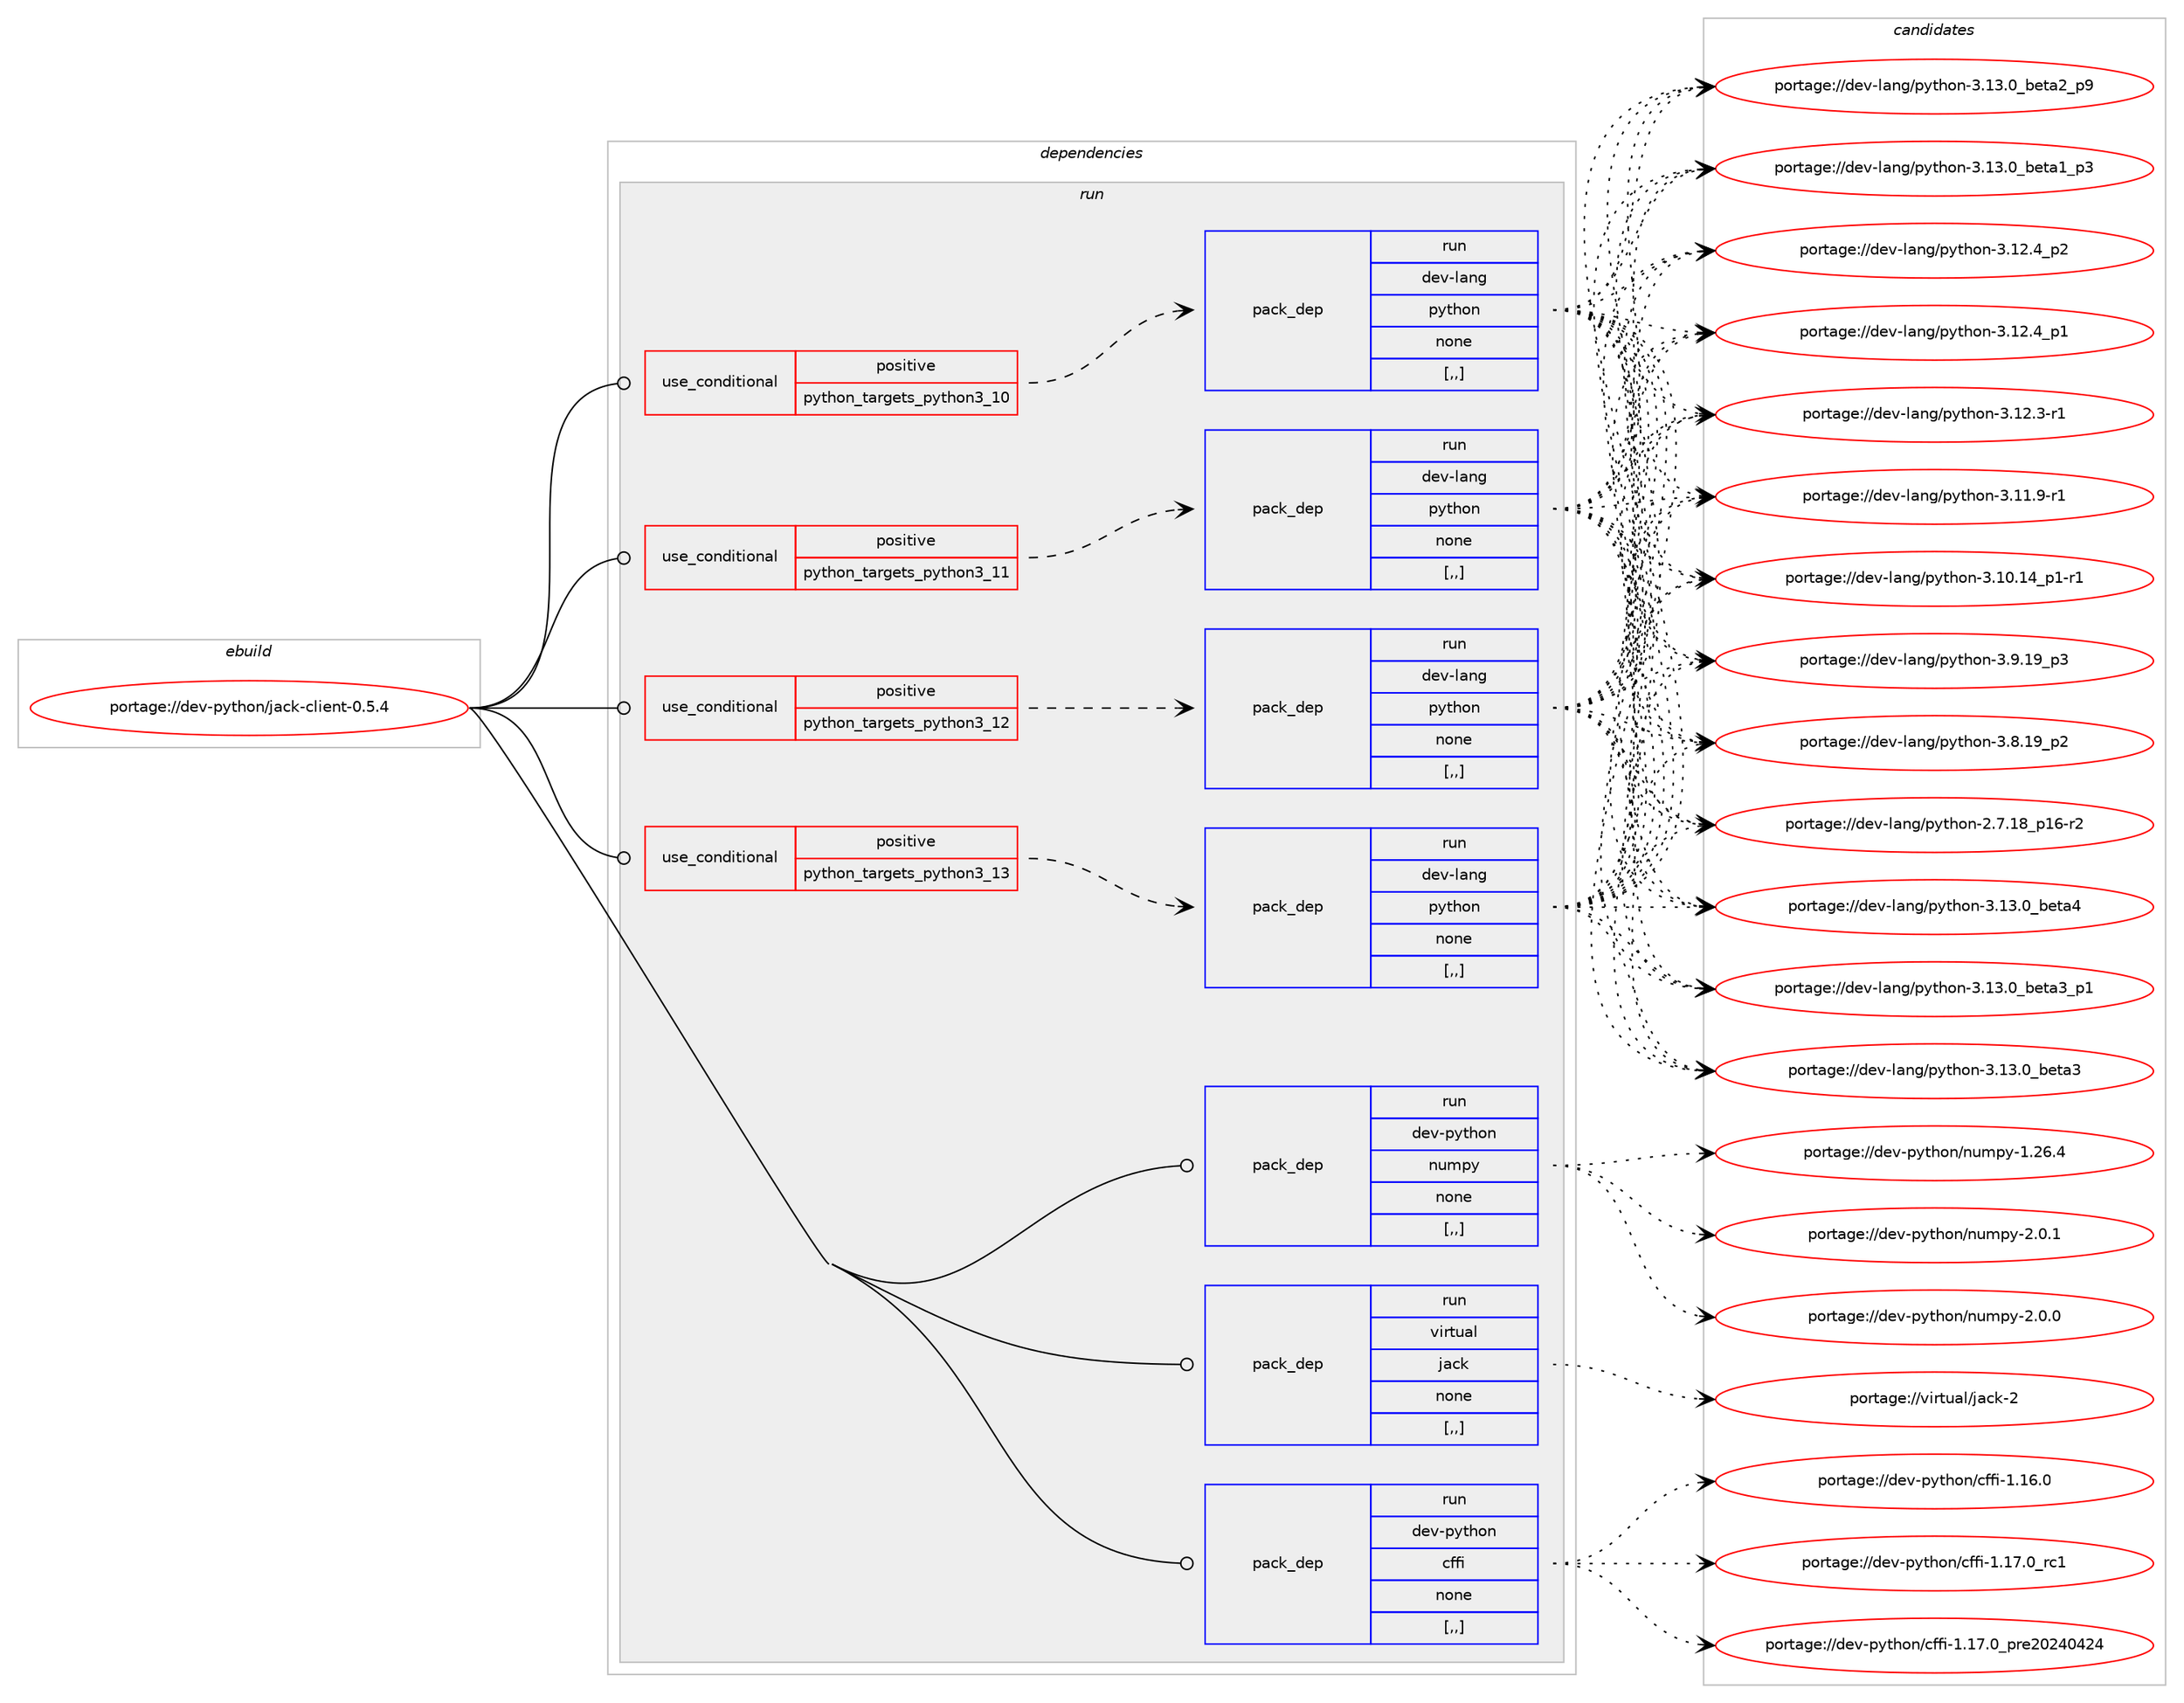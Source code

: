 digraph prolog {

# *************
# Graph options
# *************

newrank=true;
concentrate=true;
compound=true;
graph [rankdir=LR,fontname=Helvetica,fontsize=10,ranksep=1.5];#, ranksep=2.5, nodesep=0.2];
edge  [arrowhead=vee];
node  [fontname=Helvetica,fontsize=10];

# **********
# The ebuild
# **********

subgraph cluster_leftcol {
color=gray;
label=<<i>ebuild</i>>;
id [label="portage://dev-python/jack-client-0.5.4", color=red, width=4, href="../dev-python/jack-client-0.5.4.svg"];
}

# ****************
# The dependencies
# ****************

subgraph cluster_midcol {
color=gray;
label=<<i>dependencies</i>>;
subgraph cluster_compile {
fillcolor="#eeeeee";
style=filled;
label=<<i>compile</i>>;
}
subgraph cluster_compileandrun {
fillcolor="#eeeeee";
style=filled;
label=<<i>compile and run</i>>;
}
subgraph cluster_run {
fillcolor="#eeeeee";
style=filled;
label=<<i>run</i>>;
subgraph cond33797 {
dependency148862 [label=<<TABLE BORDER="0" CELLBORDER="1" CELLSPACING="0" CELLPADDING="4"><TR><TD ROWSPAN="3" CELLPADDING="10">use_conditional</TD></TR><TR><TD>positive</TD></TR><TR><TD>python_targets_python3_10</TD></TR></TABLE>>, shape=none, color=red];
subgraph pack113816 {
dependency148863 [label=<<TABLE BORDER="0" CELLBORDER="1" CELLSPACING="0" CELLPADDING="4" WIDTH="220"><TR><TD ROWSPAN="6" CELLPADDING="30">pack_dep</TD></TR><TR><TD WIDTH="110">run</TD></TR><TR><TD>dev-lang</TD></TR><TR><TD>python</TD></TR><TR><TD>none</TD></TR><TR><TD>[,,]</TD></TR></TABLE>>, shape=none, color=blue];
}
dependency148862:e -> dependency148863:w [weight=20,style="dashed",arrowhead="vee"];
}
id:e -> dependency148862:w [weight=20,style="solid",arrowhead="odot"];
subgraph cond33798 {
dependency148864 [label=<<TABLE BORDER="0" CELLBORDER="1" CELLSPACING="0" CELLPADDING="4"><TR><TD ROWSPAN="3" CELLPADDING="10">use_conditional</TD></TR><TR><TD>positive</TD></TR><TR><TD>python_targets_python3_11</TD></TR></TABLE>>, shape=none, color=red];
subgraph pack113817 {
dependency148865 [label=<<TABLE BORDER="0" CELLBORDER="1" CELLSPACING="0" CELLPADDING="4" WIDTH="220"><TR><TD ROWSPAN="6" CELLPADDING="30">pack_dep</TD></TR><TR><TD WIDTH="110">run</TD></TR><TR><TD>dev-lang</TD></TR><TR><TD>python</TD></TR><TR><TD>none</TD></TR><TR><TD>[,,]</TD></TR></TABLE>>, shape=none, color=blue];
}
dependency148864:e -> dependency148865:w [weight=20,style="dashed",arrowhead="vee"];
}
id:e -> dependency148864:w [weight=20,style="solid",arrowhead="odot"];
subgraph cond33799 {
dependency148866 [label=<<TABLE BORDER="0" CELLBORDER="1" CELLSPACING="0" CELLPADDING="4"><TR><TD ROWSPAN="3" CELLPADDING="10">use_conditional</TD></TR><TR><TD>positive</TD></TR><TR><TD>python_targets_python3_12</TD></TR></TABLE>>, shape=none, color=red];
subgraph pack113818 {
dependency148867 [label=<<TABLE BORDER="0" CELLBORDER="1" CELLSPACING="0" CELLPADDING="4" WIDTH="220"><TR><TD ROWSPAN="6" CELLPADDING="30">pack_dep</TD></TR><TR><TD WIDTH="110">run</TD></TR><TR><TD>dev-lang</TD></TR><TR><TD>python</TD></TR><TR><TD>none</TD></TR><TR><TD>[,,]</TD></TR></TABLE>>, shape=none, color=blue];
}
dependency148866:e -> dependency148867:w [weight=20,style="dashed",arrowhead="vee"];
}
id:e -> dependency148866:w [weight=20,style="solid",arrowhead="odot"];
subgraph cond33800 {
dependency148868 [label=<<TABLE BORDER="0" CELLBORDER="1" CELLSPACING="0" CELLPADDING="4"><TR><TD ROWSPAN="3" CELLPADDING="10">use_conditional</TD></TR><TR><TD>positive</TD></TR><TR><TD>python_targets_python3_13</TD></TR></TABLE>>, shape=none, color=red];
subgraph pack113819 {
dependency148869 [label=<<TABLE BORDER="0" CELLBORDER="1" CELLSPACING="0" CELLPADDING="4" WIDTH="220"><TR><TD ROWSPAN="6" CELLPADDING="30">pack_dep</TD></TR><TR><TD WIDTH="110">run</TD></TR><TR><TD>dev-lang</TD></TR><TR><TD>python</TD></TR><TR><TD>none</TD></TR><TR><TD>[,,]</TD></TR></TABLE>>, shape=none, color=blue];
}
dependency148868:e -> dependency148869:w [weight=20,style="dashed",arrowhead="vee"];
}
id:e -> dependency148868:w [weight=20,style="solid",arrowhead="odot"];
subgraph pack113820 {
dependency148870 [label=<<TABLE BORDER="0" CELLBORDER="1" CELLSPACING="0" CELLPADDING="4" WIDTH="220"><TR><TD ROWSPAN="6" CELLPADDING="30">pack_dep</TD></TR><TR><TD WIDTH="110">run</TD></TR><TR><TD>dev-python</TD></TR><TR><TD>cffi</TD></TR><TR><TD>none</TD></TR><TR><TD>[,,]</TD></TR></TABLE>>, shape=none, color=blue];
}
id:e -> dependency148870:w [weight=20,style="solid",arrowhead="odot"];
subgraph pack113821 {
dependency148871 [label=<<TABLE BORDER="0" CELLBORDER="1" CELLSPACING="0" CELLPADDING="4" WIDTH="220"><TR><TD ROWSPAN="6" CELLPADDING="30">pack_dep</TD></TR><TR><TD WIDTH="110">run</TD></TR><TR><TD>dev-python</TD></TR><TR><TD>numpy</TD></TR><TR><TD>none</TD></TR><TR><TD>[,,]</TD></TR></TABLE>>, shape=none, color=blue];
}
id:e -> dependency148871:w [weight=20,style="solid",arrowhead="odot"];
subgraph pack113822 {
dependency148872 [label=<<TABLE BORDER="0" CELLBORDER="1" CELLSPACING="0" CELLPADDING="4" WIDTH="220"><TR><TD ROWSPAN="6" CELLPADDING="30">pack_dep</TD></TR><TR><TD WIDTH="110">run</TD></TR><TR><TD>virtual</TD></TR><TR><TD>jack</TD></TR><TR><TD>none</TD></TR><TR><TD>[,,]</TD></TR></TABLE>>, shape=none, color=blue];
}
id:e -> dependency148872:w [weight=20,style="solid",arrowhead="odot"];
}
}

# **************
# The candidates
# **************

subgraph cluster_choices {
rank=same;
color=gray;
label=<<i>candidates</i>>;

subgraph choice113816 {
color=black;
nodesep=1;
choice1001011184510897110103471121211161041111104551464951464895981011169752 [label="portage://dev-lang/python-3.13.0_beta4", color=red, width=4,href="../dev-lang/python-3.13.0_beta4.svg"];
choice10010111845108971101034711212111610411111045514649514648959810111697519511249 [label="portage://dev-lang/python-3.13.0_beta3_p1", color=red, width=4,href="../dev-lang/python-3.13.0_beta3_p1.svg"];
choice1001011184510897110103471121211161041111104551464951464895981011169751 [label="portage://dev-lang/python-3.13.0_beta3", color=red, width=4,href="../dev-lang/python-3.13.0_beta3.svg"];
choice10010111845108971101034711212111610411111045514649514648959810111697509511257 [label="portage://dev-lang/python-3.13.0_beta2_p9", color=red, width=4,href="../dev-lang/python-3.13.0_beta2_p9.svg"];
choice10010111845108971101034711212111610411111045514649514648959810111697499511251 [label="portage://dev-lang/python-3.13.0_beta1_p3", color=red, width=4,href="../dev-lang/python-3.13.0_beta1_p3.svg"];
choice100101118451089711010347112121116104111110455146495046529511250 [label="portage://dev-lang/python-3.12.4_p2", color=red, width=4,href="../dev-lang/python-3.12.4_p2.svg"];
choice100101118451089711010347112121116104111110455146495046529511249 [label="portage://dev-lang/python-3.12.4_p1", color=red, width=4,href="../dev-lang/python-3.12.4_p1.svg"];
choice100101118451089711010347112121116104111110455146495046514511449 [label="portage://dev-lang/python-3.12.3-r1", color=red, width=4,href="../dev-lang/python-3.12.3-r1.svg"];
choice100101118451089711010347112121116104111110455146494946574511449 [label="portage://dev-lang/python-3.11.9-r1", color=red, width=4,href="../dev-lang/python-3.11.9-r1.svg"];
choice100101118451089711010347112121116104111110455146494846495295112494511449 [label="portage://dev-lang/python-3.10.14_p1-r1", color=red, width=4,href="../dev-lang/python-3.10.14_p1-r1.svg"];
choice100101118451089711010347112121116104111110455146574649579511251 [label="portage://dev-lang/python-3.9.19_p3", color=red, width=4,href="../dev-lang/python-3.9.19_p3.svg"];
choice100101118451089711010347112121116104111110455146564649579511250 [label="portage://dev-lang/python-3.8.19_p2", color=red, width=4,href="../dev-lang/python-3.8.19_p2.svg"];
choice100101118451089711010347112121116104111110455046554649569511249544511450 [label="portage://dev-lang/python-2.7.18_p16-r2", color=red, width=4,href="../dev-lang/python-2.7.18_p16-r2.svg"];
dependency148863:e -> choice1001011184510897110103471121211161041111104551464951464895981011169752:w [style=dotted,weight="100"];
dependency148863:e -> choice10010111845108971101034711212111610411111045514649514648959810111697519511249:w [style=dotted,weight="100"];
dependency148863:e -> choice1001011184510897110103471121211161041111104551464951464895981011169751:w [style=dotted,weight="100"];
dependency148863:e -> choice10010111845108971101034711212111610411111045514649514648959810111697509511257:w [style=dotted,weight="100"];
dependency148863:e -> choice10010111845108971101034711212111610411111045514649514648959810111697499511251:w [style=dotted,weight="100"];
dependency148863:e -> choice100101118451089711010347112121116104111110455146495046529511250:w [style=dotted,weight="100"];
dependency148863:e -> choice100101118451089711010347112121116104111110455146495046529511249:w [style=dotted,weight="100"];
dependency148863:e -> choice100101118451089711010347112121116104111110455146495046514511449:w [style=dotted,weight="100"];
dependency148863:e -> choice100101118451089711010347112121116104111110455146494946574511449:w [style=dotted,weight="100"];
dependency148863:e -> choice100101118451089711010347112121116104111110455146494846495295112494511449:w [style=dotted,weight="100"];
dependency148863:e -> choice100101118451089711010347112121116104111110455146574649579511251:w [style=dotted,weight="100"];
dependency148863:e -> choice100101118451089711010347112121116104111110455146564649579511250:w [style=dotted,weight="100"];
dependency148863:e -> choice100101118451089711010347112121116104111110455046554649569511249544511450:w [style=dotted,weight="100"];
}
subgraph choice113817 {
color=black;
nodesep=1;
choice1001011184510897110103471121211161041111104551464951464895981011169752 [label="portage://dev-lang/python-3.13.0_beta4", color=red, width=4,href="../dev-lang/python-3.13.0_beta4.svg"];
choice10010111845108971101034711212111610411111045514649514648959810111697519511249 [label="portage://dev-lang/python-3.13.0_beta3_p1", color=red, width=4,href="../dev-lang/python-3.13.0_beta3_p1.svg"];
choice1001011184510897110103471121211161041111104551464951464895981011169751 [label="portage://dev-lang/python-3.13.0_beta3", color=red, width=4,href="../dev-lang/python-3.13.0_beta3.svg"];
choice10010111845108971101034711212111610411111045514649514648959810111697509511257 [label="portage://dev-lang/python-3.13.0_beta2_p9", color=red, width=4,href="../dev-lang/python-3.13.0_beta2_p9.svg"];
choice10010111845108971101034711212111610411111045514649514648959810111697499511251 [label="portage://dev-lang/python-3.13.0_beta1_p3", color=red, width=4,href="../dev-lang/python-3.13.0_beta1_p3.svg"];
choice100101118451089711010347112121116104111110455146495046529511250 [label="portage://dev-lang/python-3.12.4_p2", color=red, width=4,href="../dev-lang/python-3.12.4_p2.svg"];
choice100101118451089711010347112121116104111110455146495046529511249 [label="portage://dev-lang/python-3.12.4_p1", color=red, width=4,href="../dev-lang/python-3.12.4_p1.svg"];
choice100101118451089711010347112121116104111110455146495046514511449 [label="portage://dev-lang/python-3.12.3-r1", color=red, width=4,href="../dev-lang/python-3.12.3-r1.svg"];
choice100101118451089711010347112121116104111110455146494946574511449 [label="portage://dev-lang/python-3.11.9-r1", color=red, width=4,href="../dev-lang/python-3.11.9-r1.svg"];
choice100101118451089711010347112121116104111110455146494846495295112494511449 [label="portage://dev-lang/python-3.10.14_p1-r1", color=red, width=4,href="../dev-lang/python-3.10.14_p1-r1.svg"];
choice100101118451089711010347112121116104111110455146574649579511251 [label="portage://dev-lang/python-3.9.19_p3", color=red, width=4,href="../dev-lang/python-3.9.19_p3.svg"];
choice100101118451089711010347112121116104111110455146564649579511250 [label="portage://dev-lang/python-3.8.19_p2", color=red, width=4,href="../dev-lang/python-3.8.19_p2.svg"];
choice100101118451089711010347112121116104111110455046554649569511249544511450 [label="portage://dev-lang/python-2.7.18_p16-r2", color=red, width=4,href="../dev-lang/python-2.7.18_p16-r2.svg"];
dependency148865:e -> choice1001011184510897110103471121211161041111104551464951464895981011169752:w [style=dotted,weight="100"];
dependency148865:e -> choice10010111845108971101034711212111610411111045514649514648959810111697519511249:w [style=dotted,weight="100"];
dependency148865:e -> choice1001011184510897110103471121211161041111104551464951464895981011169751:w [style=dotted,weight="100"];
dependency148865:e -> choice10010111845108971101034711212111610411111045514649514648959810111697509511257:w [style=dotted,weight="100"];
dependency148865:e -> choice10010111845108971101034711212111610411111045514649514648959810111697499511251:w [style=dotted,weight="100"];
dependency148865:e -> choice100101118451089711010347112121116104111110455146495046529511250:w [style=dotted,weight="100"];
dependency148865:e -> choice100101118451089711010347112121116104111110455146495046529511249:w [style=dotted,weight="100"];
dependency148865:e -> choice100101118451089711010347112121116104111110455146495046514511449:w [style=dotted,weight="100"];
dependency148865:e -> choice100101118451089711010347112121116104111110455146494946574511449:w [style=dotted,weight="100"];
dependency148865:e -> choice100101118451089711010347112121116104111110455146494846495295112494511449:w [style=dotted,weight="100"];
dependency148865:e -> choice100101118451089711010347112121116104111110455146574649579511251:w [style=dotted,weight="100"];
dependency148865:e -> choice100101118451089711010347112121116104111110455146564649579511250:w [style=dotted,weight="100"];
dependency148865:e -> choice100101118451089711010347112121116104111110455046554649569511249544511450:w [style=dotted,weight="100"];
}
subgraph choice113818 {
color=black;
nodesep=1;
choice1001011184510897110103471121211161041111104551464951464895981011169752 [label="portage://dev-lang/python-3.13.0_beta4", color=red, width=4,href="../dev-lang/python-3.13.0_beta4.svg"];
choice10010111845108971101034711212111610411111045514649514648959810111697519511249 [label="portage://dev-lang/python-3.13.0_beta3_p1", color=red, width=4,href="../dev-lang/python-3.13.0_beta3_p1.svg"];
choice1001011184510897110103471121211161041111104551464951464895981011169751 [label="portage://dev-lang/python-3.13.0_beta3", color=red, width=4,href="../dev-lang/python-3.13.0_beta3.svg"];
choice10010111845108971101034711212111610411111045514649514648959810111697509511257 [label="portage://dev-lang/python-3.13.0_beta2_p9", color=red, width=4,href="../dev-lang/python-3.13.0_beta2_p9.svg"];
choice10010111845108971101034711212111610411111045514649514648959810111697499511251 [label="portage://dev-lang/python-3.13.0_beta1_p3", color=red, width=4,href="../dev-lang/python-3.13.0_beta1_p3.svg"];
choice100101118451089711010347112121116104111110455146495046529511250 [label="portage://dev-lang/python-3.12.4_p2", color=red, width=4,href="../dev-lang/python-3.12.4_p2.svg"];
choice100101118451089711010347112121116104111110455146495046529511249 [label="portage://dev-lang/python-3.12.4_p1", color=red, width=4,href="../dev-lang/python-3.12.4_p1.svg"];
choice100101118451089711010347112121116104111110455146495046514511449 [label="portage://dev-lang/python-3.12.3-r1", color=red, width=4,href="../dev-lang/python-3.12.3-r1.svg"];
choice100101118451089711010347112121116104111110455146494946574511449 [label="portage://dev-lang/python-3.11.9-r1", color=red, width=4,href="../dev-lang/python-3.11.9-r1.svg"];
choice100101118451089711010347112121116104111110455146494846495295112494511449 [label="portage://dev-lang/python-3.10.14_p1-r1", color=red, width=4,href="../dev-lang/python-3.10.14_p1-r1.svg"];
choice100101118451089711010347112121116104111110455146574649579511251 [label="portage://dev-lang/python-3.9.19_p3", color=red, width=4,href="../dev-lang/python-3.9.19_p3.svg"];
choice100101118451089711010347112121116104111110455146564649579511250 [label="portage://dev-lang/python-3.8.19_p2", color=red, width=4,href="../dev-lang/python-3.8.19_p2.svg"];
choice100101118451089711010347112121116104111110455046554649569511249544511450 [label="portage://dev-lang/python-2.7.18_p16-r2", color=red, width=4,href="../dev-lang/python-2.7.18_p16-r2.svg"];
dependency148867:e -> choice1001011184510897110103471121211161041111104551464951464895981011169752:w [style=dotted,weight="100"];
dependency148867:e -> choice10010111845108971101034711212111610411111045514649514648959810111697519511249:w [style=dotted,weight="100"];
dependency148867:e -> choice1001011184510897110103471121211161041111104551464951464895981011169751:w [style=dotted,weight="100"];
dependency148867:e -> choice10010111845108971101034711212111610411111045514649514648959810111697509511257:w [style=dotted,weight="100"];
dependency148867:e -> choice10010111845108971101034711212111610411111045514649514648959810111697499511251:w [style=dotted,weight="100"];
dependency148867:e -> choice100101118451089711010347112121116104111110455146495046529511250:w [style=dotted,weight="100"];
dependency148867:e -> choice100101118451089711010347112121116104111110455146495046529511249:w [style=dotted,weight="100"];
dependency148867:e -> choice100101118451089711010347112121116104111110455146495046514511449:w [style=dotted,weight="100"];
dependency148867:e -> choice100101118451089711010347112121116104111110455146494946574511449:w [style=dotted,weight="100"];
dependency148867:e -> choice100101118451089711010347112121116104111110455146494846495295112494511449:w [style=dotted,weight="100"];
dependency148867:e -> choice100101118451089711010347112121116104111110455146574649579511251:w [style=dotted,weight="100"];
dependency148867:e -> choice100101118451089711010347112121116104111110455146564649579511250:w [style=dotted,weight="100"];
dependency148867:e -> choice100101118451089711010347112121116104111110455046554649569511249544511450:w [style=dotted,weight="100"];
}
subgraph choice113819 {
color=black;
nodesep=1;
choice1001011184510897110103471121211161041111104551464951464895981011169752 [label="portage://dev-lang/python-3.13.0_beta4", color=red, width=4,href="../dev-lang/python-3.13.0_beta4.svg"];
choice10010111845108971101034711212111610411111045514649514648959810111697519511249 [label="portage://dev-lang/python-3.13.0_beta3_p1", color=red, width=4,href="../dev-lang/python-3.13.0_beta3_p1.svg"];
choice1001011184510897110103471121211161041111104551464951464895981011169751 [label="portage://dev-lang/python-3.13.0_beta3", color=red, width=4,href="../dev-lang/python-3.13.0_beta3.svg"];
choice10010111845108971101034711212111610411111045514649514648959810111697509511257 [label="portage://dev-lang/python-3.13.0_beta2_p9", color=red, width=4,href="../dev-lang/python-3.13.0_beta2_p9.svg"];
choice10010111845108971101034711212111610411111045514649514648959810111697499511251 [label="portage://dev-lang/python-3.13.0_beta1_p3", color=red, width=4,href="../dev-lang/python-3.13.0_beta1_p3.svg"];
choice100101118451089711010347112121116104111110455146495046529511250 [label="portage://dev-lang/python-3.12.4_p2", color=red, width=4,href="../dev-lang/python-3.12.4_p2.svg"];
choice100101118451089711010347112121116104111110455146495046529511249 [label="portage://dev-lang/python-3.12.4_p1", color=red, width=4,href="../dev-lang/python-3.12.4_p1.svg"];
choice100101118451089711010347112121116104111110455146495046514511449 [label="portage://dev-lang/python-3.12.3-r1", color=red, width=4,href="../dev-lang/python-3.12.3-r1.svg"];
choice100101118451089711010347112121116104111110455146494946574511449 [label="portage://dev-lang/python-3.11.9-r1", color=red, width=4,href="../dev-lang/python-3.11.9-r1.svg"];
choice100101118451089711010347112121116104111110455146494846495295112494511449 [label="portage://dev-lang/python-3.10.14_p1-r1", color=red, width=4,href="../dev-lang/python-3.10.14_p1-r1.svg"];
choice100101118451089711010347112121116104111110455146574649579511251 [label="portage://dev-lang/python-3.9.19_p3", color=red, width=4,href="../dev-lang/python-3.9.19_p3.svg"];
choice100101118451089711010347112121116104111110455146564649579511250 [label="portage://dev-lang/python-3.8.19_p2", color=red, width=4,href="../dev-lang/python-3.8.19_p2.svg"];
choice100101118451089711010347112121116104111110455046554649569511249544511450 [label="portage://dev-lang/python-2.7.18_p16-r2", color=red, width=4,href="../dev-lang/python-2.7.18_p16-r2.svg"];
dependency148869:e -> choice1001011184510897110103471121211161041111104551464951464895981011169752:w [style=dotted,weight="100"];
dependency148869:e -> choice10010111845108971101034711212111610411111045514649514648959810111697519511249:w [style=dotted,weight="100"];
dependency148869:e -> choice1001011184510897110103471121211161041111104551464951464895981011169751:w [style=dotted,weight="100"];
dependency148869:e -> choice10010111845108971101034711212111610411111045514649514648959810111697509511257:w [style=dotted,weight="100"];
dependency148869:e -> choice10010111845108971101034711212111610411111045514649514648959810111697499511251:w [style=dotted,weight="100"];
dependency148869:e -> choice100101118451089711010347112121116104111110455146495046529511250:w [style=dotted,weight="100"];
dependency148869:e -> choice100101118451089711010347112121116104111110455146495046529511249:w [style=dotted,weight="100"];
dependency148869:e -> choice100101118451089711010347112121116104111110455146495046514511449:w [style=dotted,weight="100"];
dependency148869:e -> choice100101118451089711010347112121116104111110455146494946574511449:w [style=dotted,weight="100"];
dependency148869:e -> choice100101118451089711010347112121116104111110455146494846495295112494511449:w [style=dotted,weight="100"];
dependency148869:e -> choice100101118451089711010347112121116104111110455146574649579511251:w [style=dotted,weight="100"];
dependency148869:e -> choice100101118451089711010347112121116104111110455146564649579511250:w [style=dotted,weight="100"];
dependency148869:e -> choice100101118451089711010347112121116104111110455046554649569511249544511450:w [style=dotted,weight="100"];
}
subgraph choice113820 {
color=black;
nodesep=1;
choice10010111845112121116104111110479910210210545494649554648951149949 [label="portage://dev-python/cffi-1.17.0_rc1", color=red, width=4,href="../dev-python/cffi-1.17.0_rc1.svg"];
choice10010111845112121116104111110479910210210545494649554648951121141015048505248525052 [label="portage://dev-python/cffi-1.17.0_pre20240424", color=red, width=4,href="../dev-python/cffi-1.17.0_pre20240424.svg"];
choice10010111845112121116104111110479910210210545494649544648 [label="portage://dev-python/cffi-1.16.0", color=red, width=4,href="../dev-python/cffi-1.16.0.svg"];
dependency148870:e -> choice10010111845112121116104111110479910210210545494649554648951149949:w [style=dotted,weight="100"];
dependency148870:e -> choice10010111845112121116104111110479910210210545494649554648951121141015048505248525052:w [style=dotted,weight="100"];
dependency148870:e -> choice10010111845112121116104111110479910210210545494649544648:w [style=dotted,weight="100"];
}
subgraph choice113821 {
color=black;
nodesep=1;
choice1001011184511212111610411111047110117109112121455046484649 [label="portage://dev-python/numpy-2.0.1", color=red, width=4,href="../dev-python/numpy-2.0.1.svg"];
choice1001011184511212111610411111047110117109112121455046484648 [label="portage://dev-python/numpy-2.0.0", color=red, width=4,href="../dev-python/numpy-2.0.0.svg"];
choice100101118451121211161041111104711011710911212145494650544652 [label="portage://dev-python/numpy-1.26.4", color=red, width=4,href="../dev-python/numpy-1.26.4.svg"];
dependency148871:e -> choice1001011184511212111610411111047110117109112121455046484649:w [style=dotted,weight="100"];
dependency148871:e -> choice1001011184511212111610411111047110117109112121455046484648:w [style=dotted,weight="100"];
dependency148871:e -> choice100101118451121211161041111104711011710911212145494650544652:w [style=dotted,weight="100"];
}
subgraph choice113822 {
color=black;
nodesep=1;
choice118105114116117971084710697991074550 [label="portage://virtual/jack-2", color=red, width=4,href="../virtual/jack-2.svg"];
dependency148872:e -> choice118105114116117971084710697991074550:w [style=dotted,weight="100"];
}
}

}
